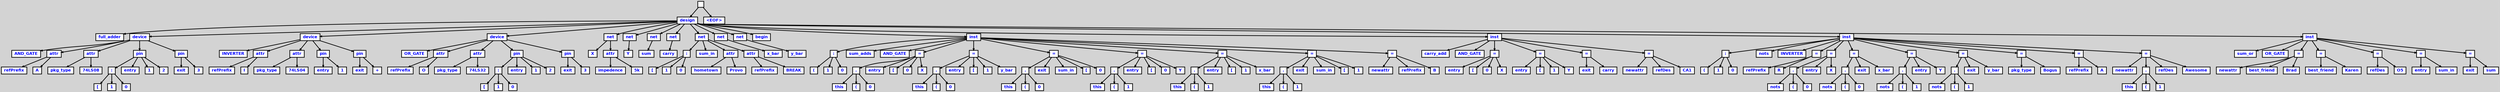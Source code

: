 digraph {

	ordering=out;
	ranksep=.4;
	bgcolor="lightgrey"; node [shape=box, fixedsize=false, fontsize=12, fontname="Helvetica-bold", fontcolor="blue"
		width=.25, height=.25, color="black", fillcolor="white", style="filled, solid, bold"];
	edge [arrowsize=.5, color="black", style="bold"]

  n0 [label=""];
  n1 [label="design"];
  n1 [label="design"];
  n2 [label="full_adder"];
  n3 [label="device"];
  n3 [label="device"];
  n4 [label="AND_GATE"];
  n5 [label="attr"];
  n5 [label="attr"];
  n6 [label="refPrefix"];
  n7 [label="A"];
  n8 [label="attr"];
  n8 [label="attr"];
  n9 [label="pkg_type"];
  n10 [label="74LS08"];
  n11 [label="pin"];
  n11 [label="pin"];
  n12 [label=":"];
  n12 [label=":"];
  n13 [label="["];
  n14 [label="1"];
  n15 [label="0"];
  n16 [label="entry"];
  n17 [label="1"];
  n18 [label="2"];
  n19 [label="pin"];
  n19 [label="pin"];
  n20 [label="exit"];
  n21 [label="3"];
  n22 [label="device"];
  n22 [label="device"];
  n23 [label="INVERTER"];
  n24 [label="attr"];
  n24 [label="attr"];
  n25 [label="refPrefix"];
  n26 [label="I"];
  n27 [label="attr"];
  n27 [label="attr"];
  n28 [label="pkg_type"];
  n29 [label="74LS04"];
  n30 [label="pin"];
  n30 [label="pin"];
  n31 [label="entry"];
  n32 [label="1"];
  n33 [label="pin"];
  n33 [label="pin"];
  n34 [label="exit"];
  n35 [label="+"];
  n36 [label="device"];
  n36 [label="device"];
  n37 [label="OR_GATE"];
  n38 [label="attr"];
  n38 [label="attr"];
  n39 [label="refPrefix"];
  n40 [label="O"];
  n41 [label="attr"];
  n41 [label="attr"];
  n42 [label="pkg_type"];
  n43 [label="74LS32"];
  n44 [label="pin"];
  n44 [label="pin"];
  n45 [label=":"];
  n45 [label=":"];
  n46 [label="["];
  n47 [label="1"];
  n48 [label="0"];
  n49 [label="entry"];
  n50 [label="1"];
  n51 [label="2"];
  n52 [label="pin"];
  n52 [label="pin"];
  n53 [label="exit"];
  n54 [label="3"];
  n55 [label="net"];
  n55 [label="net"];
  n56 [label="X"];
  n57 [label="attr"];
  n57 [label="attr"];
  n58 [label="impedence"];
  n59 [label="5k"];
  n60 [label="net"];
  n60 [label="net"];
  n61 [label="Y"];
  n62 [label="net"];
  n62 [label="net"];
  n63 [label="sum"];
  n64 [label="net"];
  n64 [label="net"];
  n65 [label="carry"];
  n66 [label="net"];
  n66 [label="net"];
  n67 [label=":"];
  n67 [label=":"];
  n68 [label="["];
  n69 [label="1"];
  n70 [label="0"];
  n71 [label="sum_in"];
  n72 [label="attr"];
  n72 [label="attr"];
  n73 [label="hometown"];
  n74 [label="Provo"];
  n75 [label="attr"];
  n75 [label="attr"];
  n76 [label="refPrefix"];
  n77 [label="BREAK"];
  n78 [label="net"];
  n78 [label="net"];
  n79 [label="x_bar"];
  n80 [label="net"];
  n80 [label="net"];
  n81 [label="y_bar"];
  n82 [label="begin"];
  n83 [label="inst"];
  n83 [label="inst"];
  n84 [label=":"];
  n84 [label=":"];
  n85 [label="("];
  n86 [label="1"];
  n87 [label="0"];
  n88 [label="sum_adds"];
  n89 [label="AND_GATE"];
  n90 [label="="];
  n90 [label="="];
  n91 [label="."];
  n91 [label="."];
  n92 [label="this"];
  n93 [label="("];
  n94 [label="0"];
  n95 [label="entry"];
  n96 [label="["];
  n97 [label="0"];
  n98 [label="X"];
  n99 [label="="];
  n99 [label="="];
  n100 [label="."];
  n100 [label="."];
  n101 [label="this"];
  n102 [label="("];
  n103 [label="0"];
  n104 [label="entry"];
  n105 [label="["];
  n106 [label="1"];
  n107 [label="y_bar"];
  n108 [label="="];
  n108 [label="="];
  n109 [label="."];
  n109 [label="."];
  n110 [label="this"];
  n111 [label="("];
  n112 [label="0"];
  n113 [label="exit"];
  n114 [label="sum_in"];
  n115 [label="["];
  n116 [label="0"];
  n117 [label="="];
  n117 [label="="];
  n118 [label="."];
  n118 [label="."];
  n119 [label="this"];
  n120 [label="("];
  n121 [label="1"];
  n122 [label="entry"];
  n123 [label="["];
  n124 [label="0"];
  n125 [label="Y"];
  n126 [label="="];
  n126 [label="="];
  n127 [label="."];
  n127 [label="."];
  n128 [label="this"];
  n129 [label="("];
  n130 [label="1"];
  n131 [label="entry"];
  n132 [label="["];
  n133 [label="1"];
  n134 [label="x_bar"];
  n135 [label="="];
  n135 [label="="];
  n136 [label="."];
  n136 [label="."];
  n137 [label="this"];
  n138 [label="("];
  n139 [label="1"];
  n140 [label="exit"];
  n141 [label="sum_in"];
  n142 [label="["];
  n143 [label="1"];
  n144 [label="="];
  n144 [label="="];
  n145 [label="newattr"];
  n146 [label="refPrefix"];
  n147 [label="B"];
  n148 [label="inst"];
  n148 [label="inst"];
  n149 [label="carry_add"];
  n150 [label="AND_GATE"];
  n151 [label="="];
  n151 [label="="];
  n152 [label="entry"];
  n153 [label="["];
  n154 [label="0"];
  n155 [label="X"];
  n156 [label="="];
  n156 [label="="];
  n157 [label="entry"];
  n158 [label="["];
  n159 [label="1"];
  n160 [label="Y"];
  n161 [label="="];
  n161 [label="="];
  n162 [label="exit"];
  n163 [label="carry"];
  n164 [label="="];
  n164 [label="="];
  n165 [label="newattr"];
  n166 [label="refDes"];
  n167 [label="CA1"];
  n168 [label="inst"];
  n168 [label="inst"];
  n169 [label=":"];
  n169 [label=":"];
  n170 [label="("];
  n171 [label="1"];
  n172 [label="0"];
  n173 [label="nots"];
  n174 [label="INVERTER"];
  n175 [label="="];
  n175 [label="="];
  n176 [label="refPrefix"];
  n177 [label="R"];
  n178 [label="="];
  n178 [label="="];
  n179 [label="."];
  n179 [label="."];
  n180 [label="nots"];
  n181 [label="("];
  n182 [label="0"];
  n183 [label="entry"];
  n184 [label="X"];
  n185 [label="="];
  n185 [label="="];
  n186 [label="."];
  n186 [label="."];
  n187 [label="nots"];
  n188 [label="("];
  n189 [label="0"];
  n190 [label="exit"];
  n191 [label="x_bar"];
  n192 [label="="];
  n192 [label="="];
  n193 [label="."];
  n193 [label="."];
  n194 [label="nots"];
  n195 [label="("];
  n196 [label="1"];
  n197 [label="entry"];
  n198 [label="Y"];
  n199 [label="="];
  n199 [label="="];
  n200 [label="."];
  n200 [label="."];
  n201 [label="nots"];
  n202 [label="("];
  n203 [label="1"];
  n204 [label="exit"];
  n205 [label="y_bar"];
  n206 [label="="];
  n206 [label="="];
  n207 [label="pkg_type"];
  n208 [label="Bogus"];
  n209 [label="="];
  n209 [label="="];
  n210 [label="refPrefix"];
  n211 [label="A"];
  n212 [label="="];
  n212 [label="="];
  n213 [label="newattr"];
  n214 [label="."];
  n214 [label="."];
  n215 [label="this"];
  n216 [label="("];
  n217 [label="1"];
  n218 [label="refDes"];
  n219 [label="Awesome"];
  n220 [label="inst"];
  n220 [label="inst"];
  n221 [label="sum_or"];
  n222 [label="OR_GATE"];
  n223 [label="="];
  n223 [label="="];
  n224 [label="newattr"];
  n225 [label="best_friend"];
  n226 [label="Brad"];
  n227 [label="="];
  n227 [label="="];
  n228 [label="best_friend"];
  n229 [label="Karen"];
  n230 [label="="];
  n230 [label="="];
  n231 [label="refDes"];
  n232 [label="O5"];
  n233 [label="="];
  n233 [label="="];
  n234 [label="entry"];
  n235 [label="sum_in"];
  n236 [label="="];
  n236 [label="="];
  n237 [label="exit"];
  n238 [label="sum"];
  n239 [label="<EOF>"];

  n0 -> n1 // "" -> "design"
  n1 -> n2 // "design" -> "full_adder"
  n1 -> n3 // "design" -> "device"
  n3 -> n4 // "device" -> "AND_GATE"
  n3 -> n5 // "device" -> "attr"
  n5 -> n6 // "attr" -> "refPrefix"
  n5 -> n7 // "attr" -> "A"
  n3 -> n8 // "device" -> "attr"
  n8 -> n9 // "attr" -> "pkg_type"
  n8 -> n10 // "attr" -> "74LS08"
  n3 -> n11 // "device" -> "pin"
  n11 -> n12 // "pin" -> ":"
  n12 -> n13 // ":" -> "["
  n12 -> n14 // ":" -> "1"
  n12 -> n15 // ":" -> "0"
  n11 -> n16 // "pin" -> "entry"
  n11 -> n17 // "pin" -> "1"
  n11 -> n18 // "pin" -> "2"
  n3 -> n19 // "device" -> "pin"
  n19 -> n20 // "pin" -> "exit"
  n19 -> n21 // "pin" -> "3"
  n1 -> n22 // "design" -> "device"
  n22 -> n23 // "device" -> "INVERTER"
  n22 -> n24 // "device" -> "attr"
  n24 -> n25 // "attr" -> "refPrefix"
  n24 -> n26 // "attr" -> "I"
  n22 -> n27 // "device" -> "attr"
  n27 -> n28 // "attr" -> "pkg_type"
  n27 -> n29 // "attr" -> "74LS04"
  n22 -> n30 // "device" -> "pin"
  n30 -> n31 // "pin" -> "entry"
  n30 -> n32 // "pin" -> "1"
  n22 -> n33 // "device" -> "pin"
  n33 -> n34 // "pin" -> "exit"
  n33 -> n35 // "pin" -> "+"
  n1 -> n36 // "design" -> "device"
  n36 -> n37 // "device" -> "OR_GATE"
  n36 -> n38 // "device" -> "attr"
  n38 -> n39 // "attr" -> "refPrefix"
  n38 -> n40 // "attr" -> "O"
  n36 -> n41 // "device" -> "attr"
  n41 -> n42 // "attr" -> "pkg_type"
  n41 -> n43 // "attr" -> "74LS32"
  n36 -> n44 // "device" -> "pin"
  n44 -> n45 // "pin" -> ":"
  n45 -> n46 // ":" -> "["
  n45 -> n47 // ":" -> "1"
  n45 -> n48 // ":" -> "0"
  n44 -> n49 // "pin" -> "entry"
  n44 -> n50 // "pin" -> "1"
  n44 -> n51 // "pin" -> "2"
  n36 -> n52 // "device" -> "pin"
  n52 -> n53 // "pin" -> "exit"
  n52 -> n54 // "pin" -> "3"
  n1 -> n55 // "design" -> "net"
  n55 -> n56 // "net" -> "X"
  n55 -> n57 // "net" -> "attr"
  n57 -> n58 // "attr" -> "impedence"
  n57 -> n59 // "attr" -> "5k"
  n1 -> n60 // "design" -> "net"
  n60 -> n61 // "net" -> "Y"
  n1 -> n62 // "design" -> "net"
  n62 -> n63 // "net" -> "sum"
  n1 -> n64 // "design" -> "net"
  n64 -> n65 // "net" -> "carry"
  n1 -> n66 // "design" -> "net"
  n66 -> n67 // "net" -> ":"
  n67 -> n68 // ":" -> "["
  n67 -> n69 // ":" -> "1"
  n67 -> n70 // ":" -> "0"
  n66 -> n71 // "net" -> "sum_in"
  n66 -> n72 // "net" -> "attr"
  n72 -> n73 // "attr" -> "hometown"
  n72 -> n74 // "attr" -> "Provo"
  n66 -> n75 // "net" -> "attr"
  n75 -> n76 // "attr" -> "refPrefix"
  n75 -> n77 // "attr" -> "BREAK"
  n1 -> n78 // "design" -> "net"
  n78 -> n79 // "net" -> "x_bar"
  n1 -> n80 // "design" -> "net"
  n80 -> n81 // "net" -> "y_bar"
  n1 -> n82 // "design" -> "begin"
  n1 -> n83 // "design" -> "inst"
  n83 -> n84 // "inst" -> ":"
  n84 -> n85 // ":" -> "("
  n84 -> n86 // ":" -> "1"
  n84 -> n87 // ":" -> "0"
  n83 -> n88 // "inst" -> "sum_adds"
  n83 -> n89 // "inst" -> "AND_GATE"
  n83 -> n90 // "inst" -> "="
  n90 -> n91 // "=" -> "."
  n91 -> n92 // "." -> "this"
  n91 -> n93 // "." -> "("
  n91 -> n94 // "." -> "0"
  n90 -> n95 // "=" -> "entry"
  n90 -> n96 // "=" -> "["
  n90 -> n97 // "=" -> "0"
  n90 -> n98 // "=" -> "X"
  n83 -> n99 // "inst" -> "="
  n99 -> n100 // "=" -> "."
  n100 -> n101 // "." -> "this"
  n100 -> n102 // "." -> "("
  n100 -> n103 // "." -> "0"
  n99 -> n104 // "=" -> "entry"
  n99 -> n105 // "=" -> "["
  n99 -> n106 // "=" -> "1"
  n99 -> n107 // "=" -> "y_bar"
  n83 -> n108 // "inst" -> "="
  n108 -> n109 // "=" -> "."
  n109 -> n110 // "." -> "this"
  n109 -> n111 // "." -> "("
  n109 -> n112 // "." -> "0"
  n108 -> n113 // "=" -> "exit"
  n108 -> n114 // "=" -> "sum_in"
  n108 -> n115 // "=" -> "["
  n108 -> n116 // "=" -> "0"
  n83 -> n117 // "inst" -> "="
  n117 -> n118 // "=" -> "."
  n118 -> n119 // "." -> "this"
  n118 -> n120 // "." -> "("
  n118 -> n121 // "." -> "1"
  n117 -> n122 // "=" -> "entry"
  n117 -> n123 // "=" -> "["
  n117 -> n124 // "=" -> "0"
  n117 -> n125 // "=" -> "Y"
  n83 -> n126 // "inst" -> "="
  n126 -> n127 // "=" -> "."
  n127 -> n128 // "." -> "this"
  n127 -> n129 // "." -> "("
  n127 -> n130 // "." -> "1"
  n126 -> n131 // "=" -> "entry"
  n126 -> n132 // "=" -> "["
  n126 -> n133 // "=" -> "1"
  n126 -> n134 // "=" -> "x_bar"
  n83 -> n135 // "inst" -> "="
  n135 -> n136 // "=" -> "."
  n136 -> n137 // "." -> "this"
  n136 -> n138 // "." -> "("
  n136 -> n139 // "." -> "1"
  n135 -> n140 // "=" -> "exit"
  n135 -> n141 // "=" -> "sum_in"
  n135 -> n142 // "=" -> "["
  n135 -> n143 // "=" -> "1"
  n83 -> n144 // "inst" -> "="
  n144 -> n145 // "=" -> "newattr"
  n144 -> n146 // "=" -> "refPrefix"
  n144 -> n147 // "=" -> "B"
  n1 -> n148 // "design" -> "inst"
  n148 -> n149 // "inst" -> "carry_add"
  n148 -> n150 // "inst" -> "AND_GATE"
  n148 -> n151 // "inst" -> "="
  n151 -> n152 // "=" -> "entry"
  n151 -> n153 // "=" -> "["
  n151 -> n154 // "=" -> "0"
  n151 -> n155 // "=" -> "X"
  n148 -> n156 // "inst" -> "="
  n156 -> n157 // "=" -> "entry"
  n156 -> n158 // "=" -> "["
  n156 -> n159 // "=" -> "1"
  n156 -> n160 // "=" -> "Y"
  n148 -> n161 // "inst" -> "="
  n161 -> n162 // "=" -> "exit"
  n161 -> n163 // "=" -> "carry"
  n148 -> n164 // "inst" -> "="
  n164 -> n165 // "=" -> "newattr"
  n164 -> n166 // "=" -> "refDes"
  n164 -> n167 // "=" -> "CA1"
  n1 -> n168 // "design" -> "inst"
  n168 -> n169 // "inst" -> ":"
  n169 -> n170 // ":" -> "("
  n169 -> n171 // ":" -> "1"
  n169 -> n172 // ":" -> "0"
  n168 -> n173 // "inst" -> "nots"
  n168 -> n174 // "inst" -> "INVERTER"
  n168 -> n175 // "inst" -> "="
  n175 -> n176 // "=" -> "refPrefix"
  n175 -> n177 // "=" -> "R"
  n168 -> n178 // "inst" -> "="
  n178 -> n179 // "=" -> "."
  n179 -> n180 // "." -> "nots"
  n179 -> n181 // "." -> "("
  n179 -> n182 // "." -> "0"
  n178 -> n183 // "=" -> "entry"
  n178 -> n184 // "=" -> "X"
  n168 -> n185 // "inst" -> "="
  n185 -> n186 // "=" -> "."
  n186 -> n187 // "." -> "nots"
  n186 -> n188 // "." -> "("
  n186 -> n189 // "." -> "0"
  n185 -> n190 // "=" -> "exit"
  n185 -> n191 // "=" -> "x_bar"
  n168 -> n192 // "inst" -> "="
  n192 -> n193 // "=" -> "."
  n193 -> n194 // "." -> "nots"
  n193 -> n195 // "." -> "("
  n193 -> n196 // "." -> "1"
  n192 -> n197 // "=" -> "entry"
  n192 -> n198 // "=" -> "Y"
  n168 -> n199 // "inst" -> "="
  n199 -> n200 // "=" -> "."
  n200 -> n201 // "." -> "nots"
  n200 -> n202 // "." -> "("
  n200 -> n203 // "." -> "1"
  n199 -> n204 // "=" -> "exit"
  n199 -> n205 // "=" -> "y_bar"
  n168 -> n206 // "inst" -> "="
  n206 -> n207 // "=" -> "pkg_type"
  n206 -> n208 // "=" -> "Bogus"
  n168 -> n209 // "inst" -> "="
  n209 -> n210 // "=" -> "refPrefix"
  n209 -> n211 // "=" -> "A"
  n168 -> n212 // "inst" -> "="
  n212 -> n213 // "=" -> "newattr"
  n212 -> n214 // "=" -> "."
  n214 -> n215 // "." -> "this"
  n214 -> n216 // "." -> "("
  n214 -> n217 // "." -> "1"
  n212 -> n218 // "=" -> "refDes"
  n212 -> n219 // "=" -> "Awesome"
  n1 -> n220 // "design" -> "inst"
  n220 -> n221 // "inst" -> "sum_or"
  n220 -> n222 // "inst" -> "OR_GATE"
  n220 -> n223 // "inst" -> "="
  n223 -> n224 // "=" -> "newattr"
  n223 -> n225 // "=" -> "best_friend"
  n223 -> n226 // "=" -> "Brad"
  n220 -> n227 // "inst" -> "="
  n227 -> n228 // "=" -> "best_friend"
  n227 -> n229 // "=" -> "Karen"
  n220 -> n230 // "inst" -> "="
  n230 -> n231 // "=" -> "refDes"
  n230 -> n232 // "=" -> "O5"
  n220 -> n233 // "inst" -> "="
  n233 -> n234 // "=" -> "entry"
  n233 -> n235 // "=" -> "sum_in"
  n220 -> n236 // "inst" -> "="
  n236 -> n237 // "=" -> "exit"
  n236 -> n238 // "=" -> "sum"
  n0 -> n239 // "" -> "<EOF>"

}
